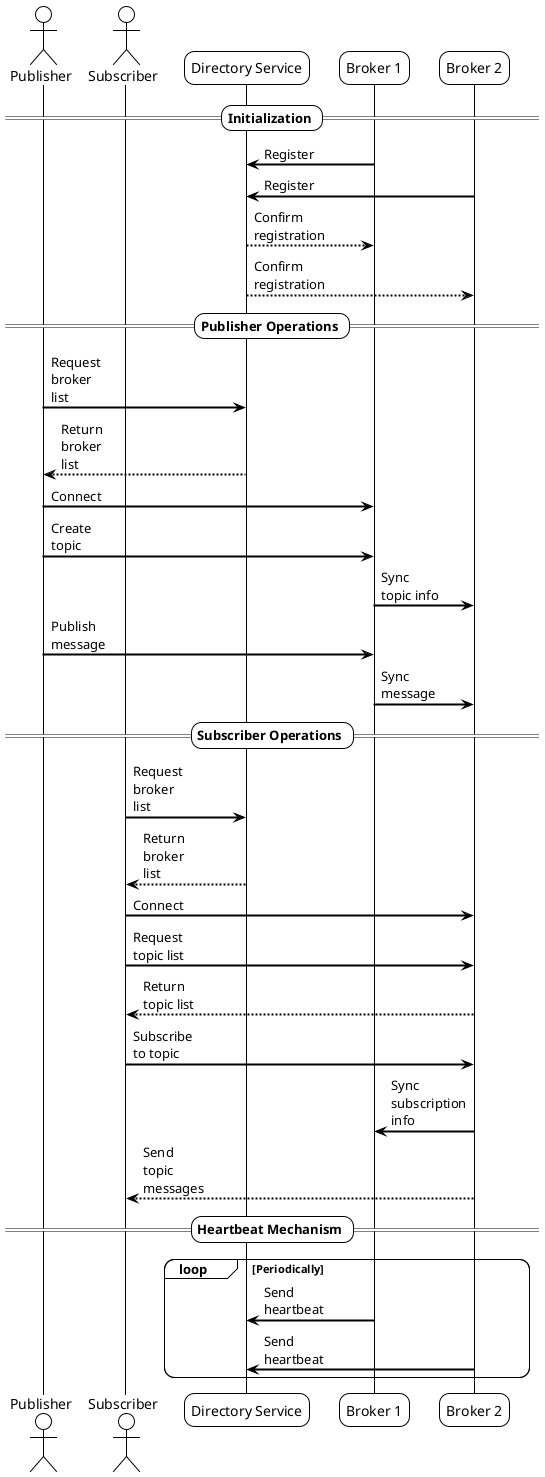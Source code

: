 @startuml
!theme plain
skinparam sequenceArrowThickness 2
skinparam roundcorner 20
skinparam maxmessagesize 60

actor Publisher as P
actor Subscriber as S
participant "Directory Service" as DS
participant "Broker 1" as B1
participant "Broker 2" as B2

== Initialization ==
B1 -> DS : Register
B2 -> DS : Register
DS --> B1 : Confirm registration
DS --> B2 : Confirm registration

== Publisher Operations ==
P -> DS : Request broker list
DS --> P : Return broker list
P -> B1 : Connect
P -> B1 : Create topic
B1 -> B2 : Sync topic info
P -> B1 : Publish message
B1 -> B2 : Sync message

== Subscriber Operations ==
S -> DS : Request broker list
DS --> S : Return broker list
S -> B2 : Connect
S -> B2 : Request topic list
B2 --> S : Return topic list
S -> B2 : Subscribe to topic
B2 -> B1 : Sync subscription info
B2 --> S : Send topic messages

== Heartbeat Mechanism ==
loop Periodically
    B1 -> DS : Send heartbeat
    B2 -> DS : Send heartbeat
end

@enduml

